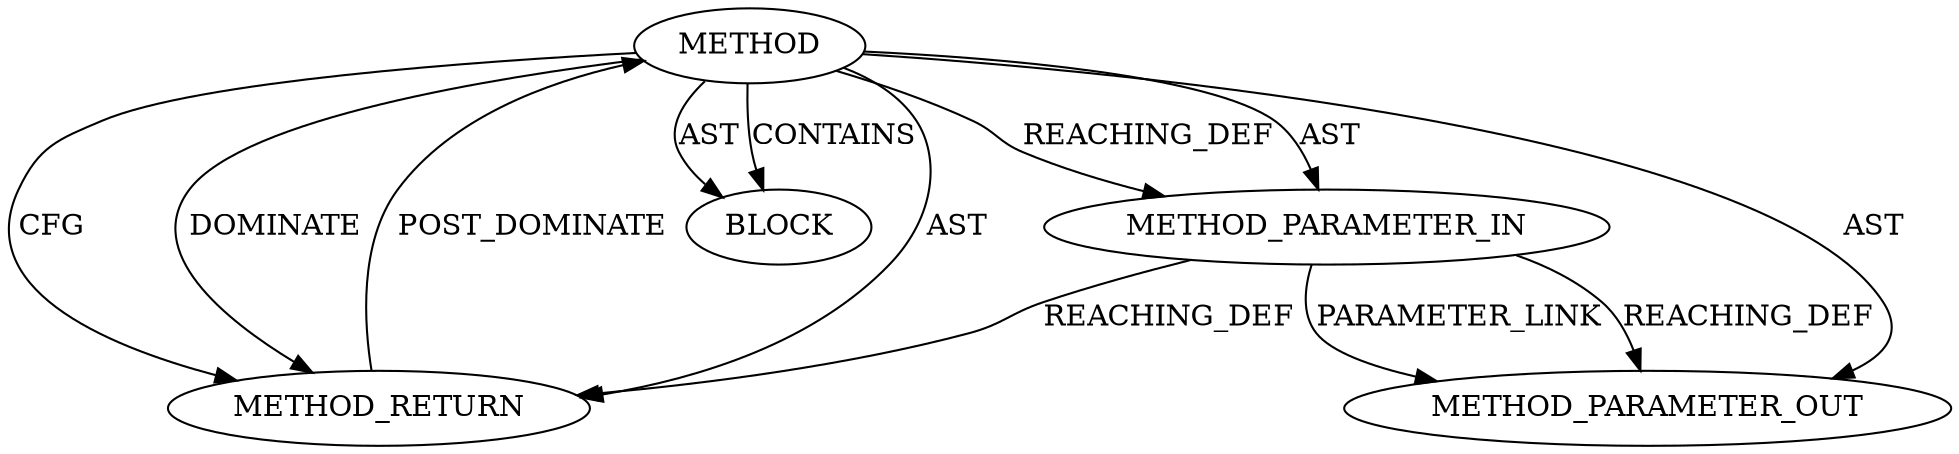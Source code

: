 digraph {
  21824 [label=METHOD_PARAMETER_OUT ORDER=1 CODE="p1" IS_VARIADIC=false TYPE_FULL_NAME="ANY" EVALUATION_STRATEGY="BY_VALUE" INDEX=1 NAME="p1"]
  19531 [label=BLOCK ORDER=1 ARGUMENT_INDEX=1 CODE="<empty>" TYPE_FULL_NAME="ANY"]
  19532 [label=METHOD_RETURN ORDER=2 CODE="RET" TYPE_FULL_NAME="ANY" EVALUATION_STRATEGY="BY_VALUE"]
  19529 [label=METHOD AST_PARENT_TYPE="NAMESPACE_BLOCK" AST_PARENT_FULL_NAME="<global>" ORDER=0 CODE="<empty>" FULL_NAME="inet_csk" IS_EXTERNAL=true FILENAME="<empty>" SIGNATURE="" NAME="inet_csk"]
  19530 [label=METHOD_PARAMETER_IN ORDER=1 CODE="p1" IS_VARIADIC=false TYPE_FULL_NAME="ANY" EVALUATION_STRATEGY="BY_VALUE" INDEX=1 NAME="p1"]
  19530 -> 21824 [label=PARAMETER_LINK ]
  19529 -> 19532 [label=CFG ]
  19529 -> 19530 [label=REACHING_DEF VARIABLE=""]
  19529 -> 19531 [label=CONTAINS ]
  19532 -> 19529 [label=POST_DOMINATE ]
  19529 -> 19530 [label=AST ]
  19529 -> 21824 [label=AST ]
  19530 -> 21824 [label=REACHING_DEF VARIABLE="p1"]
  19529 -> 19532 [label=DOMINATE ]
  19530 -> 19532 [label=REACHING_DEF VARIABLE="p1"]
  19529 -> 19532 [label=AST ]
  19529 -> 19531 [label=AST ]
}
